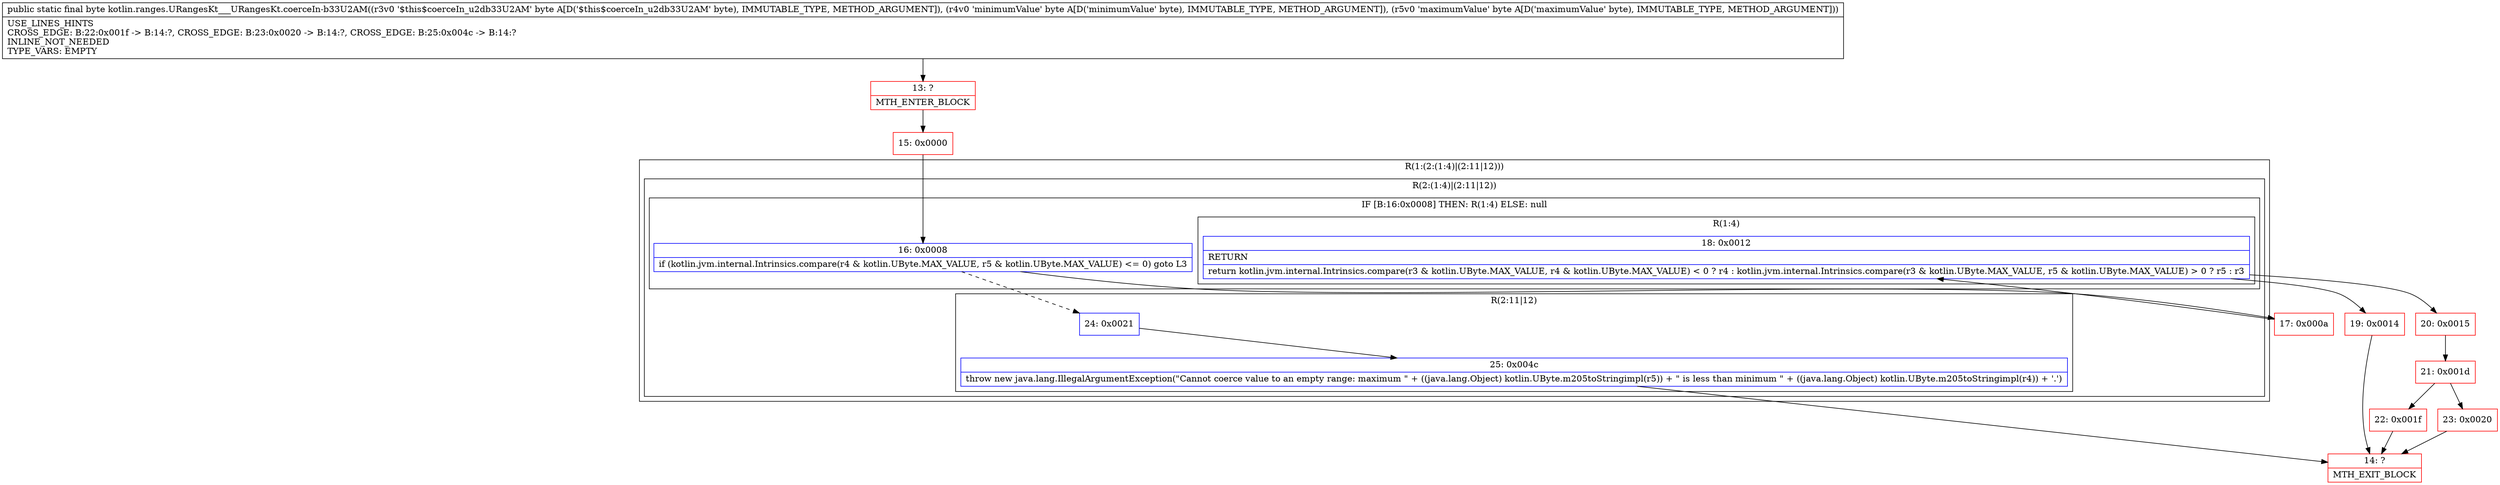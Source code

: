 digraph "CFG forkotlin.ranges.URangesKt___URangesKt.coerceIn\-b33U2AM(BBB)B" {
subgraph cluster_Region_178939758 {
label = "R(1:(2:(1:4)|(2:11|12)))";
node [shape=record,color=blue];
subgraph cluster_Region_399724622 {
label = "R(2:(1:4)|(2:11|12))";
node [shape=record,color=blue];
subgraph cluster_IfRegion_1243566175 {
label = "IF [B:16:0x0008] THEN: R(1:4) ELSE: null";
node [shape=record,color=blue];
Node_16 [shape=record,label="{16\:\ 0x0008|if (kotlin.jvm.internal.Intrinsics.compare(r4 & kotlin.UByte.MAX_VALUE, r5 & kotlin.UByte.MAX_VALUE) \<= 0) goto L3\l}"];
subgraph cluster_Region_1136823281 {
label = "R(1:4)";
node [shape=record,color=blue];
Node_18 [shape=record,label="{18\:\ 0x0012|RETURN\l|return kotlin.jvm.internal.Intrinsics.compare(r3 & kotlin.UByte.MAX_VALUE, r4 & kotlin.UByte.MAX_VALUE) \< 0 ? r4 : kotlin.jvm.internal.Intrinsics.compare(r3 & kotlin.UByte.MAX_VALUE, r5 & kotlin.UByte.MAX_VALUE) \> 0 ? r5 : r3\l}"];
}
}
subgraph cluster_Region_445253104 {
label = "R(2:11|12)";
node [shape=record,color=blue];
Node_24 [shape=record,label="{24\:\ 0x0021}"];
Node_25 [shape=record,label="{25\:\ 0x004c|throw new java.lang.IllegalArgumentException(\"Cannot coerce value to an empty range: maximum \" + ((java.lang.Object) kotlin.UByte.m205toStringimpl(r5)) + \" is less than minimum \" + ((java.lang.Object) kotlin.UByte.m205toStringimpl(r4)) + '.')\l}"];
}
}
}
Node_13 [shape=record,color=red,label="{13\:\ ?|MTH_ENTER_BLOCK\l}"];
Node_15 [shape=record,color=red,label="{15\:\ 0x0000}"];
Node_17 [shape=record,color=red,label="{17\:\ 0x000a}"];
Node_19 [shape=record,color=red,label="{19\:\ 0x0014}"];
Node_14 [shape=record,color=red,label="{14\:\ ?|MTH_EXIT_BLOCK\l}"];
Node_20 [shape=record,color=red,label="{20\:\ 0x0015}"];
Node_21 [shape=record,color=red,label="{21\:\ 0x001d}"];
Node_22 [shape=record,color=red,label="{22\:\ 0x001f}"];
Node_23 [shape=record,color=red,label="{23\:\ 0x0020}"];
MethodNode[shape=record,label="{public static final byte kotlin.ranges.URangesKt___URangesKt.coerceIn\-b33U2AM((r3v0 '$this$coerceIn_u2db33U2AM' byte A[D('$this$coerceIn_u2db33U2AM' byte), IMMUTABLE_TYPE, METHOD_ARGUMENT]), (r4v0 'minimumValue' byte A[D('minimumValue' byte), IMMUTABLE_TYPE, METHOD_ARGUMENT]), (r5v0 'maximumValue' byte A[D('maximumValue' byte), IMMUTABLE_TYPE, METHOD_ARGUMENT]))  | USE_LINES_HINTS\lCROSS_EDGE: B:22:0x001f \-\> B:14:?, CROSS_EDGE: B:23:0x0020 \-\> B:14:?, CROSS_EDGE: B:25:0x004c \-\> B:14:?\lINLINE_NOT_NEEDED\lTYPE_VARS: EMPTY\l}"];
MethodNode -> Node_13;Node_16 -> Node_17;
Node_16 -> Node_24[style=dashed];
Node_18 -> Node_19;
Node_18 -> Node_20;
Node_24 -> Node_25;
Node_25 -> Node_14;
Node_13 -> Node_15;
Node_15 -> Node_16;
Node_17 -> Node_18;
Node_19 -> Node_14;
Node_20 -> Node_21;
Node_21 -> Node_22;
Node_21 -> Node_23;
Node_22 -> Node_14;
Node_23 -> Node_14;
}

